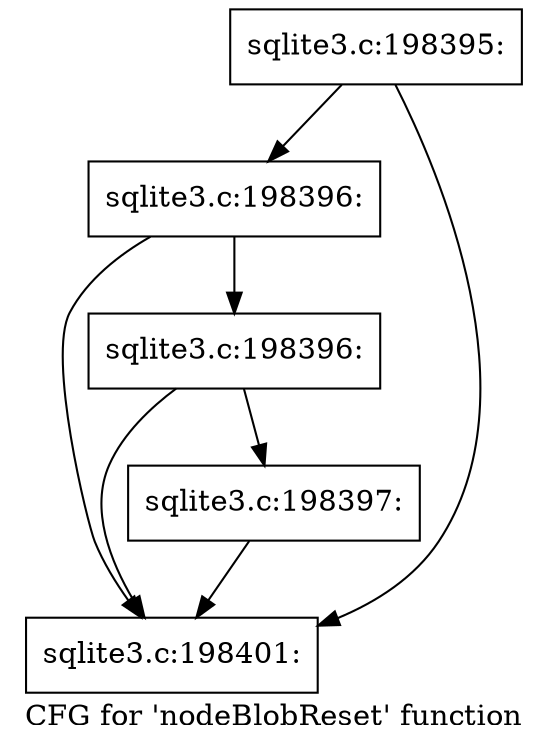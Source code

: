 digraph "CFG for 'nodeBlobReset' function" {
	label="CFG for 'nodeBlobReset' function";

	Node0x55c0f6e095e0 [shape=record,label="{sqlite3.c:198395:}"];
	Node0x55c0f6e095e0 -> Node0x55c0fb4b43d0;
	Node0x55c0f6e095e0 -> Node0x55c0fb4b4300;
	Node0x55c0fb4b43d0 [shape=record,label="{sqlite3.c:198396:}"];
	Node0x55c0fb4b43d0 -> Node0x55c0fb4b4350;
	Node0x55c0fb4b43d0 -> Node0x55c0fb4b4300;
	Node0x55c0fb4b4350 [shape=record,label="{sqlite3.c:198396:}"];
	Node0x55c0fb4b4350 -> Node0x55c0fb4b42b0;
	Node0x55c0fb4b4350 -> Node0x55c0fb4b4300;
	Node0x55c0fb4b42b0 [shape=record,label="{sqlite3.c:198397:}"];
	Node0x55c0fb4b42b0 -> Node0x55c0fb4b4300;
	Node0x55c0fb4b4300 [shape=record,label="{sqlite3.c:198401:}"];
}
